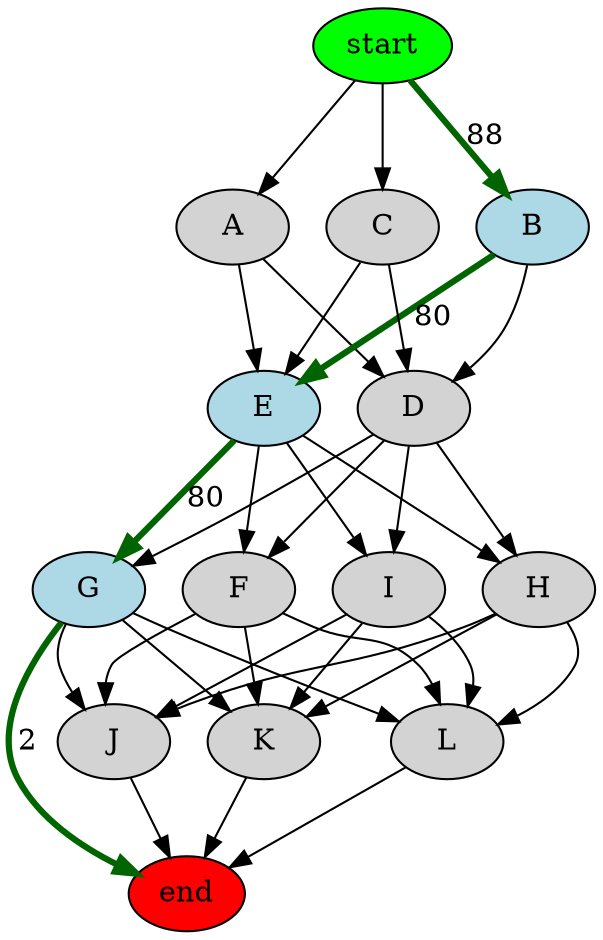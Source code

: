 graph G {
	node [style=filled]
	edge [dir=forward]
	start [fillcolor=green]
	start -- A
	start -- B [label=88 color=darkgreen penwidth=3]
	start -- C
	A -- D
	A -- E
	B [fillcolor=lightblue]
	B -- D
	B -- E [label=80 color=darkgreen penwidth=3]
	C -- D
	C -- E
	D -- F
	D -- G
	D -- H
	D -- I
	E [fillcolor=lightblue]
	E -- F
	E -- G [label=80 color=darkgreen penwidth=3]
	E -- H
	E -- I
	F -- J
	F -- K
	F -- L
	G [fillcolor=lightblue]
	G -- J
	G -- K
	G -- L
	G -- end [label=2 color=darkgreen penwidth=3]
	H -- J
	H -- K
	H -- L
	I -- J
	I -- K
	I -- L
	J -- end
	K -- end
	L -- end
	end [fillcolor=red]
}
